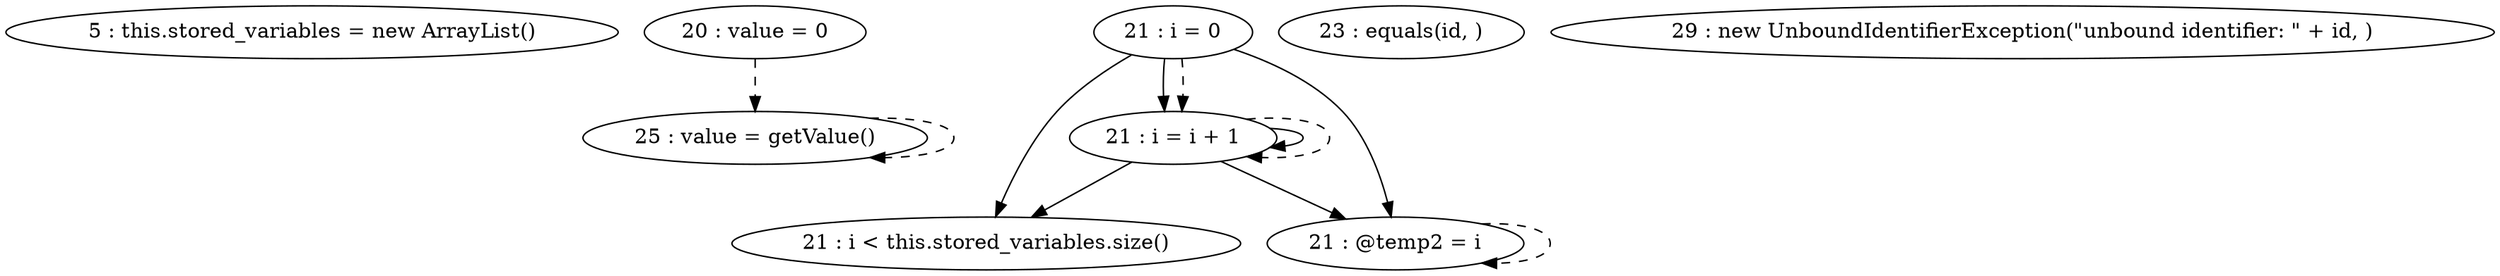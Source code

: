 digraph G {
"5 : this.stored_variables = new ArrayList()"
"20 : value = 0"
"20 : value = 0" -> "25 : value = getValue()" [style=dashed]
"21 : i = 0"
"21 : i = 0" -> "21 : i = i + 1"
"21 : i = 0" -> "21 : i < this.stored_variables.size()"
"21 : i = 0" -> "21 : @temp2 = i"
"21 : i = 0" -> "21 : i = i + 1" [style=dashed]
"21 : i < this.stored_variables.size()"
"23 : equals(id, )"
"25 : value = getValue()"
"25 : value = getValue()" -> "25 : value = getValue()" [style=dashed]
"29 : new UnboundIdentifierException(\"unbound identifier: \" + id, )"
"21 : @temp2 = i"
"21 : @temp2 = i" -> "21 : @temp2 = i" [style=dashed]
"21 : i = i + 1"
"21 : i = i + 1" -> "21 : i = i + 1"
"21 : i = i + 1" -> "21 : i < this.stored_variables.size()"
"21 : i = i + 1" -> "21 : @temp2 = i"
"21 : i = i + 1" -> "21 : i = i + 1" [style=dashed]
}